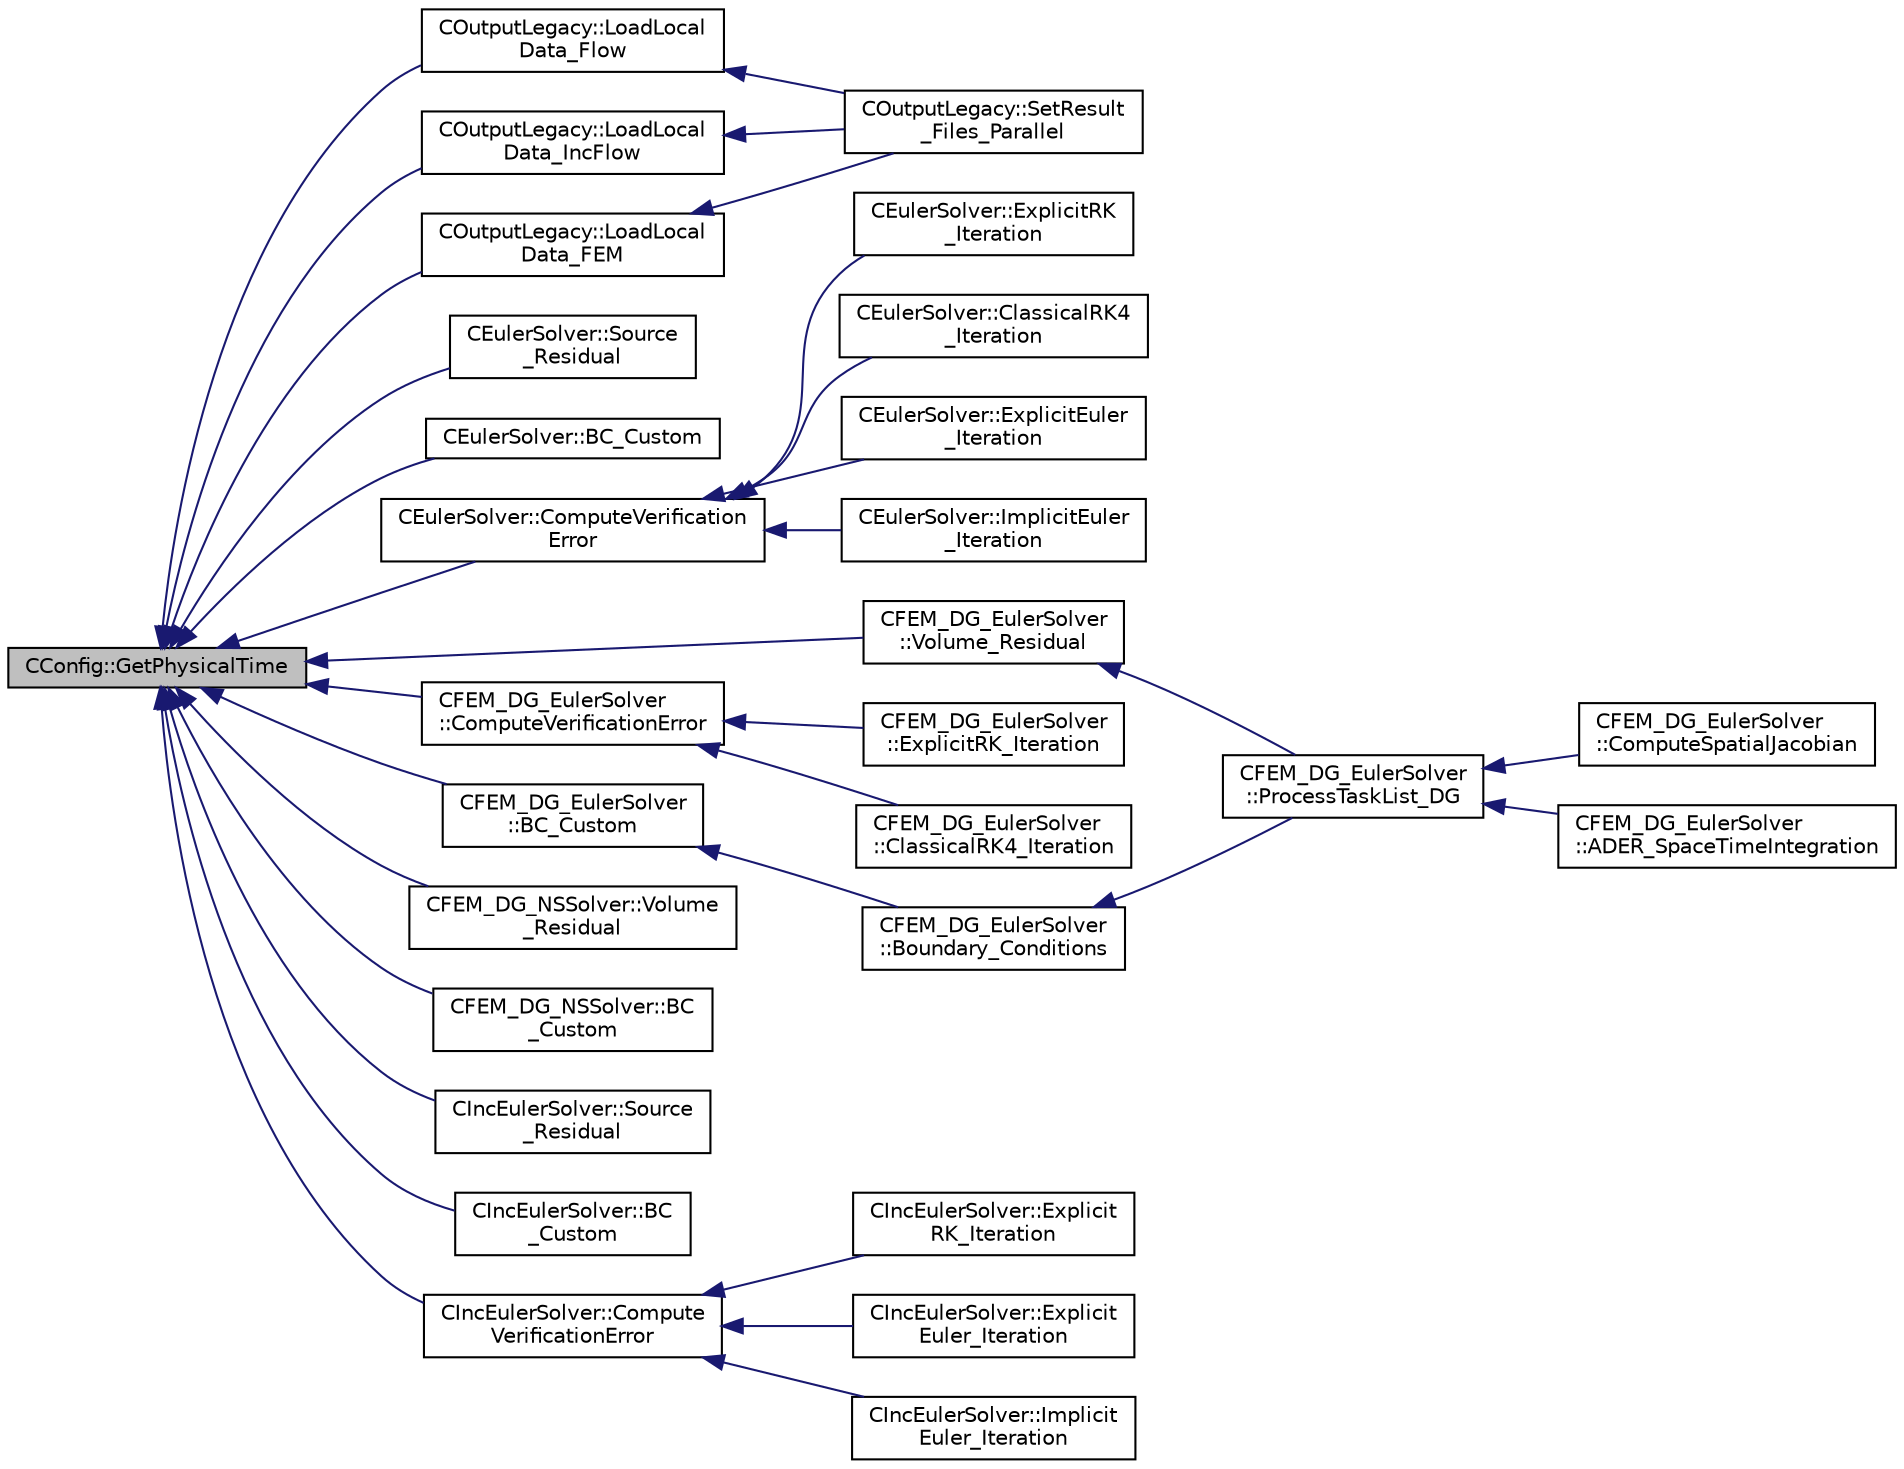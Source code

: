 digraph "CConfig::GetPhysicalTime"
{
  edge [fontname="Helvetica",fontsize="10",labelfontname="Helvetica",labelfontsize="10"];
  node [fontname="Helvetica",fontsize="10",shape=record];
  rankdir="LR";
  Node10238 [label="CConfig::GetPhysicalTime",height=0.2,width=0.4,color="black", fillcolor="grey75", style="filled", fontcolor="black"];
  Node10238 -> Node10239 [dir="back",color="midnightblue",fontsize="10",style="solid",fontname="Helvetica"];
  Node10239 [label="COutputLegacy::LoadLocal\lData_Flow",height=0.2,width=0.4,color="black", fillcolor="white", style="filled",URL="$class_c_output_legacy.html#a83e5de863b29fe3a222074d93d696d57",tooltip="Load the desired solution data into a structure used for parallel reordering and output file writing ..."];
  Node10239 -> Node10240 [dir="back",color="midnightblue",fontsize="10",style="solid",fontname="Helvetica"];
  Node10240 [label="COutputLegacy::SetResult\l_Files_Parallel",height=0.2,width=0.4,color="black", fillcolor="white", style="filled",URL="$class_c_output_legacy.html#a9e7832982d8237df4df455b027fd203b",tooltip="Writes and organizes the all the output files, except the history one, for parallel computations..."];
  Node10238 -> Node10241 [dir="back",color="midnightblue",fontsize="10",style="solid",fontname="Helvetica"];
  Node10241 [label="COutputLegacy::LoadLocal\lData_IncFlow",height=0.2,width=0.4,color="black", fillcolor="white", style="filled",URL="$class_c_output_legacy.html#a2d955089c8894a2eb795970f06e7900d",tooltip="Load the desired solution data into a structure used for parallel reordering and output file writing ..."];
  Node10241 -> Node10240 [dir="back",color="midnightblue",fontsize="10",style="solid",fontname="Helvetica"];
  Node10238 -> Node10242 [dir="back",color="midnightblue",fontsize="10",style="solid",fontname="Helvetica"];
  Node10242 [label="COutputLegacy::LoadLocal\lData_FEM",height=0.2,width=0.4,color="black", fillcolor="white", style="filled",URL="$class_c_output_legacy.html#ad8c05f16577b95ae1bb4bbdd38643ea0",tooltip="Load the desired solution data into a structure used for parallel reordering and output file writing ..."];
  Node10242 -> Node10240 [dir="back",color="midnightblue",fontsize="10",style="solid",fontname="Helvetica"];
  Node10238 -> Node10243 [dir="back",color="midnightblue",fontsize="10",style="solid",fontname="Helvetica"];
  Node10243 [label="CEulerSolver::Source\l_Residual",height=0.2,width=0.4,color="black", fillcolor="white", style="filled",URL="$class_c_euler_solver.html#ae3c06e120f438249757199a3aa9d7c0b",tooltip="Source term integration. "];
  Node10238 -> Node10244 [dir="back",color="midnightblue",fontsize="10",style="solid",fontname="Helvetica"];
  Node10244 [label="CEulerSolver::BC_Custom",height=0.2,width=0.4,color="black", fillcolor="white", style="filled",URL="$class_c_euler_solver.html#ae87cdda3a6ab2ccfade750edaf727ef2",tooltip="Impose a custom or verification boundary condition. "];
  Node10238 -> Node10245 [dir="back",color="midnightblue",fontsize="10",style="solid",fontname="Helvetica"];
  Node10245 [label="CEulerSolver::ComputeVerification\lError",height=0.2,width=0.4,color="black", fillcolor="white", style="filled",URL="$class_c_euler_solver.html#a37498604753b1606c70ff04dddb707b3",tooltip="Compute the global error measures (L2, Linf) for verification cases. "];
  Node10245 -> Node10246 [dir="back",color="midnightblue",fontsize="10",style="solid",fontname="Helvetica"];
  Node10246 [label="CEulerSolver::ExplicitRK\l_Iteration",height=0.2,width=0.4,color="black", fillcolor="white", style="filled",URL="$class_c_euler_solver.html#ac3d1b3a1fee6613906b56a9698bfe680",tooltip="Update the solution using a Runge-Kutta scheme. "];
  Node10245 -> Node10247 [dir="back",color="midnightblue",fontsize="10",style="solid",fontname="Helvetica"];
  Node10247 [label="CEulerSolver::ClassicalRK4\l_Iteration",height=0.2,width=0.4,color="black", fillcolor="white", style="filled",URL="$class_c_euler_solver.html#ad87a9109a645f0ea9e38336d2a6bf196",tooltip="Update the solution using the classical fourth-order Runge-Kutta scheme. "];
  Node10245 -> Node10248 [dir="back",color="midnightblue",fontsize="10",style="solid",fontname="Helvetica"];
  Node10248 [label="CEulerSolver::ExplicitEuler\l_Iteration",height=0.2,width=0.4,color="black", fillcolor="white", style="filled",URL="$class_c_euler_solver.html#a1f798a3f88873d6d634b90f8816eccde",tooltip="Update the solution using the explicit Euler scheme. "];
  Node10245 -> Node10249 [dir="back",color="midnightblue",fontsize="10",style="solid",fontname="Helvetica"];
  Node10249 [label="CEulerSolver::ImplicitEuler\l_Iteration",height=0.2,width=0.4,color="black", fillcolor="white", style="filled",URL="$class_c_euler_solver.html#a4e8277fc44dc97c8d73fbe3347204372",tooltip="Update the solution using an implicit Euler scheme. "];
  Node10238 -> Node10250 [dir="back",color="midnightblue",fontsize="10",style="solid",fontname="Helvetica"];
  Node10250 [label="CFEM_DG_EulerSolver\l::Volume_Residual",height=0.2,width=0.4,color="black", fillcolor="white", style="filled",URL="$class_c_f_e_m___d_g___euler_solver.html#ae6c2fff0649a4d8fd723ee9776778003",tooltip="Compute the volume contributions to the spatial residual. It is a virtual function, because this function is overruled for Navier-Stokes. "];
  Node10250 -> Node10251 [dir="back",color="midnightblue",fontsize="10",style="solid",fontname="Helvetica"];
  Node10251 [label="CFEM_DG_EulerSolver\l::ProcessTaskList_DG",height=0.2,width=0.4,color="black", fillcolor="white", style="filled",URL="$class_c_f_e_m___d_g___euler_solver.html#a651cad1a94f2024c75a1a8be347e3375",tooltip="Function, which processes the list of tasks to be executed by the DG solver. "];
  Node10251 -> Node10252 [dir="back",color="midnightblue",fontsize="10",style="solid",fontname="Helvetica"];
  Node10252 [label="CFEM_DG_EulerSolver\l::ComputeSpatialJacobian",height=0.2,width=0.4,color="black", fillcolor="white", style="filled",URL="$class_c_f_e_m___d_g___euler_solver.html#ac59d8dae95e3c3cc3ab3feaeb9be4b22",tooltip="Function, which controls the computation of the spatial Jacobian. "];
  Node10251 -> Node10253 [dir="back",color="midnightblue",fontsize="10",style="solid",fontname="Helvetica"];
  Node10253 [label="CFEM_DG_EulerSolver\l::ADER_SpaceTimeIntegration",height=0.2,width=0.4,color="black", fillcolor="white", style="filled",URL="$class_c_f_e_m___d_g___euler_solver.html#a7f0da04d44069701db2228210b91c59e",tooltip="Function, to carry out the space time integration for ADER with time accurate local time stepping..."];
  Node10238 -> Node10254 [dir="back",color="midnightblue",fontsize="10",style="solid",fontname="Helvetica"];
  Node10254 [label="CFEM_DG_EulerSolver\l::ComputeVerificationError",height=0.2,width=0.4,color="black", fillcolor="white", style="filled",URL="$class_c_f_e_m___d_g___euler_solver.html#a2a94a8ade876c40822b65e81719d4331",tooltip="Compute the global error measures (L2, Linf) for verification cases. "];
  Node10254 -> Node10255 [dir="back",color="midnightblue",fontsize="10",style="solid",fontname="Helvetica"];
  Node10255 [label="CFEM_DG_EulerSolver\l::ExplicitRK_Iteration",height=0.2,width=0.4,color="black", fillcolor="white", style="filled",URL="$class_c_f_e_m___d_g___euler_solver.html#a5f3702ec7e07a248211a10b94068af41",tooltip="Update the solution using a Runge-Kutta scheme. "];
  Node10254 -> Node10256 [dir="back",color="midnightblue",fontsize="10",style="solid",fontname="Helvetica"];
  Node10256 [label="CFEM_DG_EulerSolver\l::ClassicalRK4_Iteration",height=0.2,width=0.4,color="black", fillcolor="white", style="filled",URL="$class_c_f_e_m___d_g___euler_solver.html#add195fe8af6532465c2b677c7a625b3e",tooltip="Update the solution using the classical fourth-order Runge-Kutta scheme. "];
  Node10238 -> Node10257 [dir="back",color="midnightblue",fontsize="10",style="solid",fontname="Helvetica"];
  Node10257 [label="CFEM_DG_EulerSolver\l::BC_Custom",height=0.2,width=0.4,color="black", fillcolor="white", style="filled",URL="$class_c_f_e_m___d_g___euler_solver.html#a0e63fc77fc810025d45bfd8e0bf4d6dd",tooltip="Impose the user customized boundary condition. It is a virtual function, because for Navier-Stokes it..."];
  Node10257 -> Node10258 [dir="back",color="midnightblue",fontsize="10",style="solid",fontname="Helvetica"];
  Node10258 [label="CFEM_DG_EulerSolver\l::Boundary_Conditions",height=0.2,width=0.4,color="black", fillcolor="white", style="filled",URL="$class_c_f_e_m___d_g___euler_solver.html#ae37f8eba6d7793bc4edb5de6e26f992d",tooltip="Function, which computes the spatial residual for the DG discretization. "];
  Node10258 -> Node10251 [dir="back",color="midnightblue",fontsize="10",style="solid",fontname="Helvetica"];
  Node10238 -> Node10259 [dir="back",color="midnightblue",fontsize="10",style="solid",fontname="Helvetica"];
  Node10259 [label="CFEM_DG_NSSolver::Volume\l_Residual",height=0.2,width=0.4,color="black", fillcolor="white", style="filled",URL="$class_c_f_e_m___d_g___n_s_solver.html#ac62df058348ffee37a945bcc3a66745b",tooltip="Compute the volume contributions to the spatial residual. "];
  Node10238 -> Node10260 [dir="back",color="midnightblue",fontsize="10",style="solid",fontname="Helvetica"];
  Node10260 [label="CFEM_DG_NSSolver::BC\l_Custom",height=0.2,width=0.4,color="black", fillcolor="white", style="filled",URL="$class_c_f_e_m___d_g___n_s_solver.html#a8e27fad06f1bde21670f2e2990d3027e",tooltip="Impose the user customized boundary condition. "];
  Node10238 -> Node10261 [dir="back",color="midnightblue",fontsize="10",style="solid",fontname="Helvetica"];
  Node10261 [label="CIncEulerSolver::Source\l_Residual",height=0.2,width=0.4,color="black", fillcolor="white", style="filled",URL="$class_c_inc_euler_solver.html#aaa52f2305bb8f93d51fd0910c1ddeec9",tooltip="Source term integration. "];
  Node10238 -> Node10262 [dir="back",color="midnightblue",fontsize="10",style="solid",fontname="Helvetica"];
  Node10262 [label="CIncEulerSolver::BC\l_Custom",height=0.2,width=0.4,color="black", fillcolor="white", style="filled",URL="$class_c_inc_euler_solver.html#aa6e24766b75619d1116d7d5e668fdfd1",tooltip="Impose a custom or verification boundary condition. "];
  Node10238 -> Node10263 [dir="back",color="midnightblue",fontsize="10",style="solid",fontname="Helvetica"];
  Node10263 [label="CIncEulerSolver::Compute\lVerificationError",height=0.2,width=0.4,color="black", fillcolor="white", style="filled",URL="$class_c_inc_euler_solver.html#abadd4cbdfd6257aedf667081237b232a",tooltip="Compute the global error measures (L2, Linf) for verification cases. "];
  Node10263 -> Node10264 [dir="back",color="midnightblue",fontsize="10",style="solid",fontname="Helvetica"];
  Node10264 [label="CIncEulerSolver::Explicit\lRK_Iteration",height=0.2,width=0.4,color="black", fillcolor="white", style="filled",URL="$class_c_inc_euler_solver.html#a2f6c1370f17da44680c1ff1b6be6c9a1",tooltip="Update the solution using a Runge-Kutta scheme. "];
  Node10263 -> Node10265 [dir="back",color="midnightblue",fontsize="10",style="solid",fontname="Helvetica"];
  Node10265 [label="CIncEulerSolver::Explicit\lEuler_Iteration",height=0.2,width=0.4,color="black", fillcolor="white", style="filled",URL="$class_c_inc_euler_solver.html#a66aac46e83451e30828ad808becb1f73",tooltip="Update the solution using the explicit Euler scheme. "];
  Node10263 -> Node10266 [dir="back",color="midnightblue",fontsize="10",style="solid",fontname="Helvetica"];
  Node10266 [label="CIncEulerSolver::Implicit\lEuler_Iteration",height=0.2,width=0.4,color="black", fillcolor="white", style="filled",URL="$class_c_inc_euler_solver.html#ad84dd4225bb9d158c52b26e2f30f6fa7",tooltip="Update the solution using an implicit Euler scheme. "];
}

